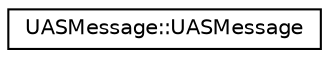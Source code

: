 digraph "Graphical Class Hierarchy"
{
  edge [fontname="Helvetica",fontsize="10",labelfontname="Helvetica",labelfontsize="10"];
  node [fontname="Helvetica",fontsize="10",shape=record];
  rankdir="LR";
  Node0 [label="UASMessage::UASMessage",height=0.2,width=0.4,color="black", fillcolor="white", style="filled",URL="$class_u_a_s_message_1_1_u_a_s_message.html"];
}
